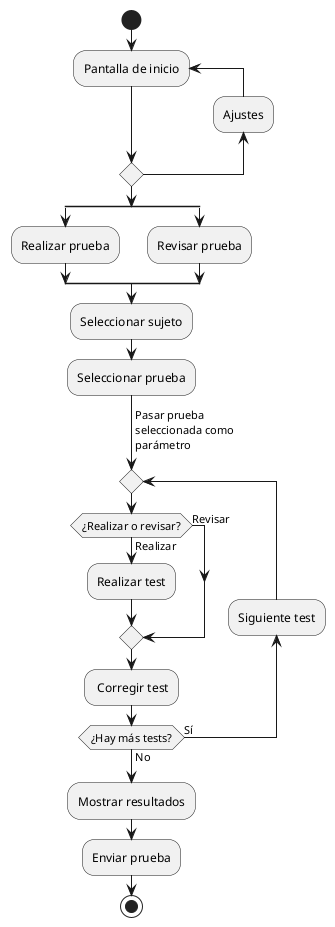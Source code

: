 @startuml
'https://plantuml.com/activity-diagram-beta

start

repeat :Pantalla de inicio;

backward:Ajustes;
repeat while

split
    :Realizar prueba;
split again
    :Revisar prueba;
end split;

:Seleccionar sujeto;
:Seleccionar prueba;
-> Pasar prueba
seleccionada como
parámetro;

repeat

if (¿Realizar o revisar?) then (Realizar)
:Realizar test;
else (Revisar)
endif
    : Corregir test;

backward:Siguiente test;
repeat while (¿Hay más tests?) is (Sí) not (No)

:Mostrar resultados;

:Enviar prueba;

stop

@enduml
